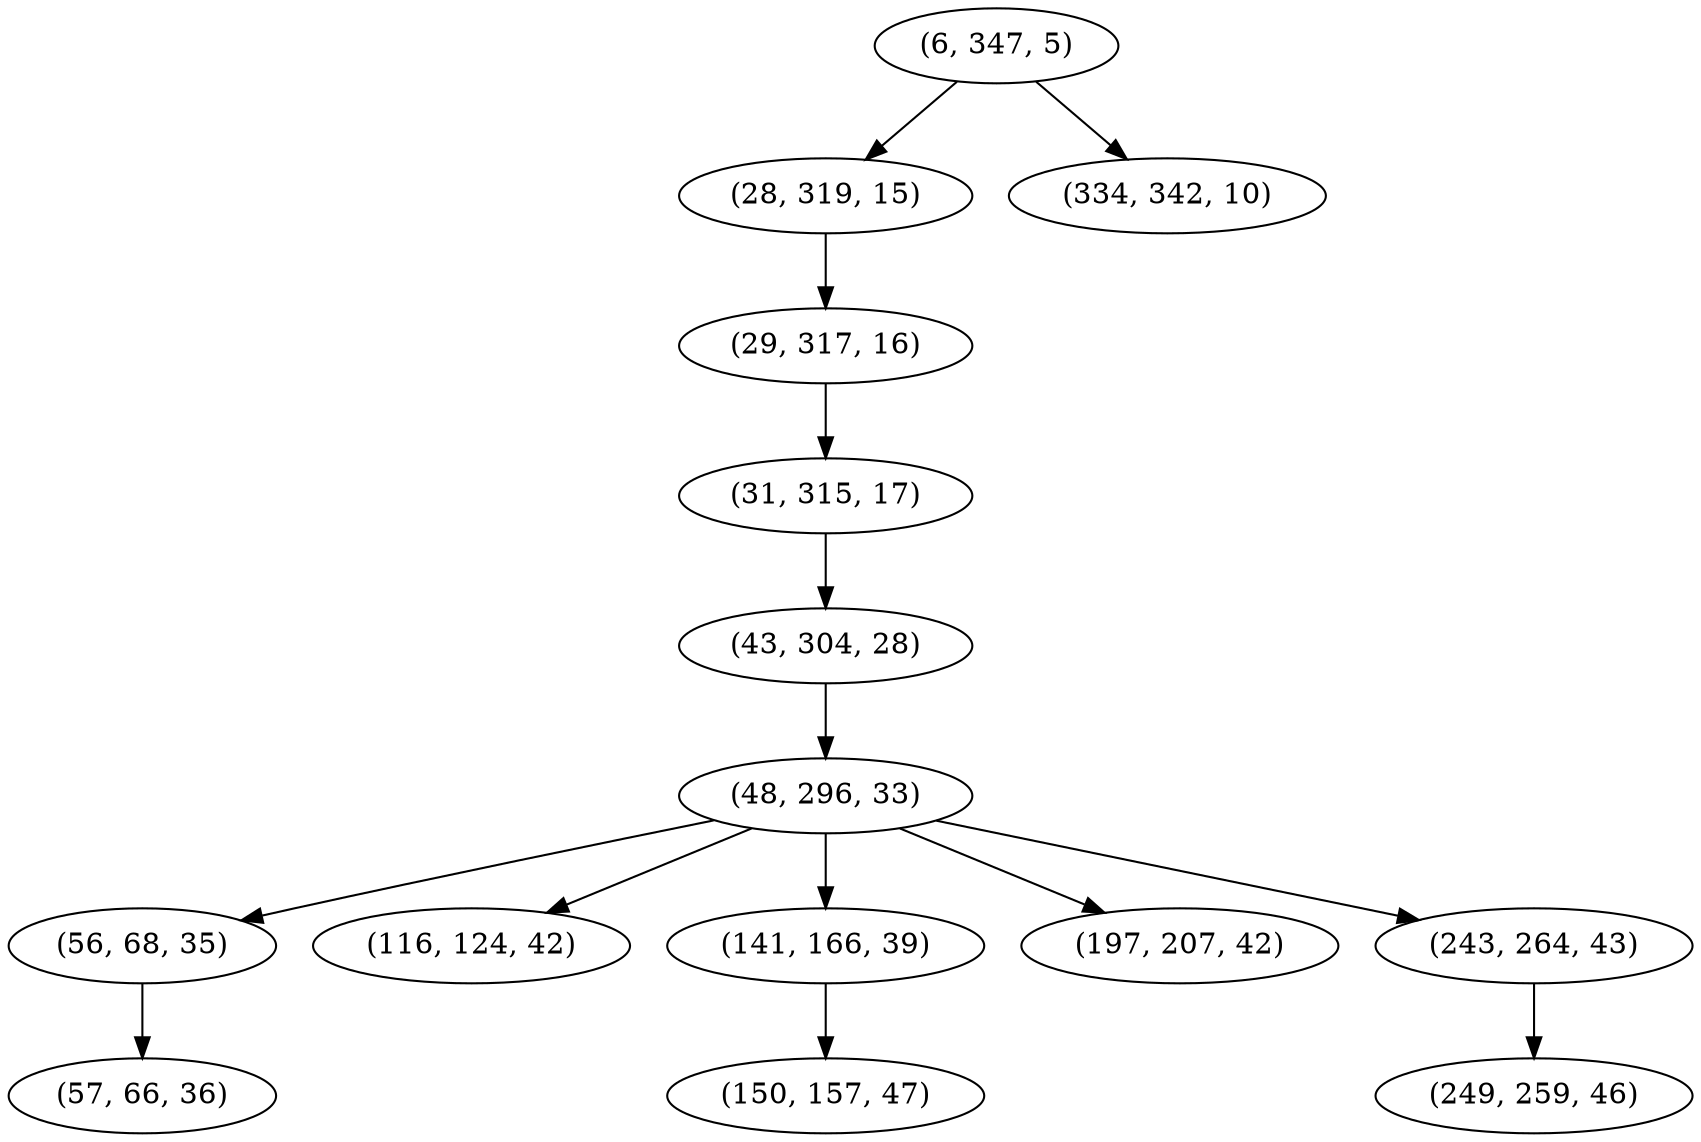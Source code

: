 digraph tree {
    "(6, 347, 5)";
    "(28, 319, 15)";
    "(29, 317, 16)";
    "(31, 315, 17)";
    "(43, 304, 28)";
    "(48, 296, 33)";
    "(56, 68, 35)";
    "(57, 66, 36)";
    "(116, 124, 42)";
    "(141, 166, 39)";
    "(150, 157, 47)";
    "(197, 207, 42)";
    "(243, 264, 43)";
    "(249, 259, 46)";
    "(334, 342, 10)";
    "(6, 347, 5)" -> "(28, 319, 15)";
    "(6, 347, 5)" -> "(334, 342, 10)";
    "(28, 319, 15)" -> "(29, 317, 16)";
    "(29, 317, 16)" -> "(31, 315, 17)";
    "(31, 315, 17)" -> "(43, 304, 28)";
    "(43, 304, 28)" -> "(48, 296, 33)";
    "(48, 296, 33)" -> "(56, 68, 35)";
    "(48, 296, 33)" -> "(116, 124, 42)";
    "(48, 296, 33)" -> "(141, 166, 39)";
    "(48, 296, 33)" -> "(197, 207, 42)";
    "(48, 296, 33)" -> "(243, 264, 43)";
    "(56, 68, 35)" -> "(57, 66, 36)";
    "(141, 166, 39)" -> "(150, 157, 47)";
    "(243, 264, 43)" -> "(249, 259, 46)";
}
